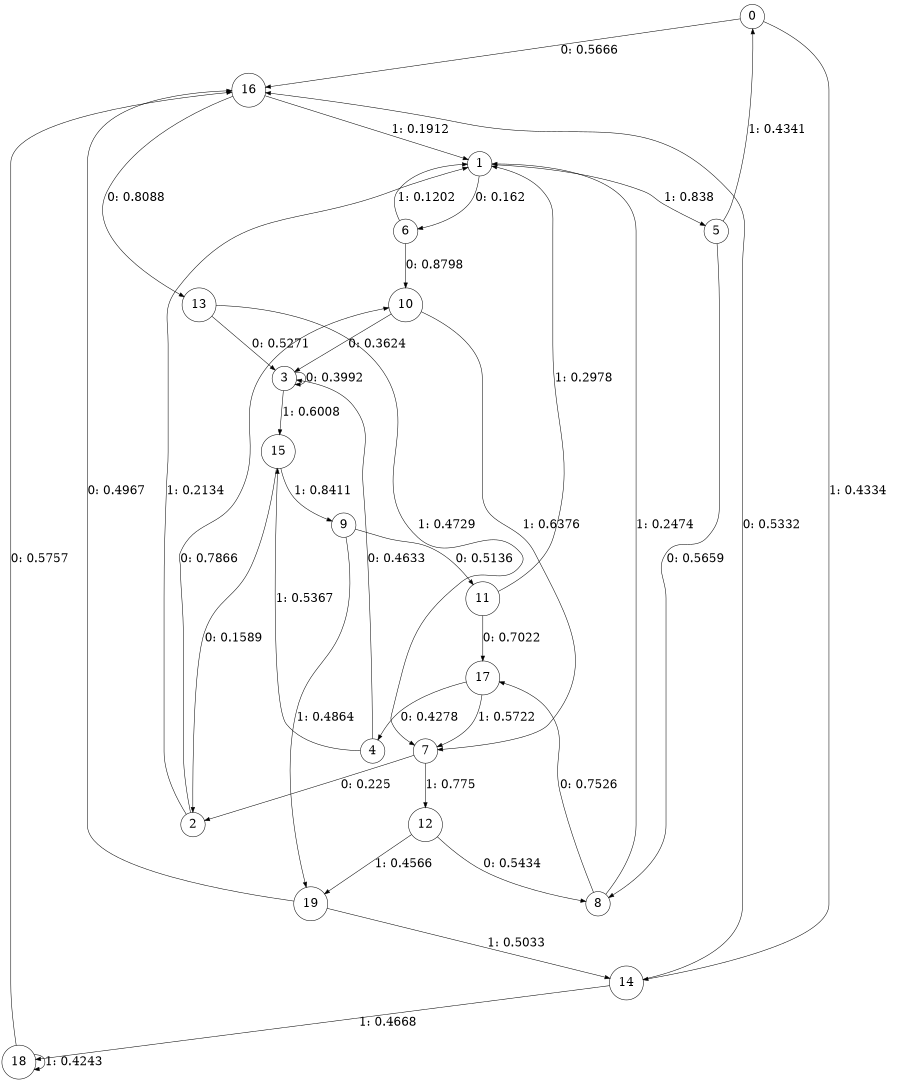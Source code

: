 digraph "ch6randomL9" {
size = "6,8.5";
ratio = "fill";
node [shape = circle];
node [fontsize = 24];
edge [fontsize = 24];
0 -> 16 [label = "0: 0.5666   "];
0 -> 14 [label = "1: 0.4334   "];
1 -> 6 [label = "0: 0.162    "];
1 -> 5 [label = "1: 0.838    "];
2 -> 10 [label = "0: 0.7866   "];
2 -> 1 [label = "1: 0.2134   "];
3 -> 3 [label = "0: 0.3992   "];
3 -> 15 [label = "1: 0.6008   "];
4 -> 3 [label = "0: 0.4633   "];
4 -> 15 [label = "1: 0.5367   "];
5 -> 8 [label = "0: 0.5659   "];
5 -> 0 [label = "1: 0.4341   "];
6 -> 10 [label = "0: 0.8798   "];
6 -> 1 [label = "1: 0.1202   "];
7 -> 2 [label = "0: 0.225    "];
7 -> 12 [label = "1: 0.775    "];
8 -> 17 [label = "0: 0.7526   "];
8 -> 1 [label = "1: 0.2474   "];
9 -> 11 [label = "0: 0.5136   "];
9 -> 19 [label = "1: 0.4864   "];
10 -> 3 [label = "0: 0.3624   "];
10 -> 7 [label = "1: 0.6376   "];
11 -> 17 [label = "0: 0.7022   "];
11 -> 1 [label = "1: 0.2978   "];
12 -> 8 [label = "0: 0.5434   "];
12 -> 19 [label = "1: 0.4566   "];
13 -> 3 [label = "0: 0.5271   "];
13 -> 7 [label = "1: 0.4729   "];
14 -> 16 [label = "0: 0.5332   "];
14 -> 18 [label = "1: 0.4668   "];
15 -> 2 [label = "0: 0.1589   "];
15 -> 9 [label = "1: 0.8411   "];
16 -> 13 [label = "0: 0.8088   "];
16 -> 1 [label = "1: 0.1912   "];
17 -> 4 [label = "0: 0.4278   "];
17 -> 7 [label = "1: 0.5722   "];
18 -> 16 [label = "0: 0.5757   "];
18 -> 18 [label = "1: 0.4243   "];
19 -> 16 [label = "0: 0.4967   "];
19 -> 14 [label = "1: 0.5033   "];
}